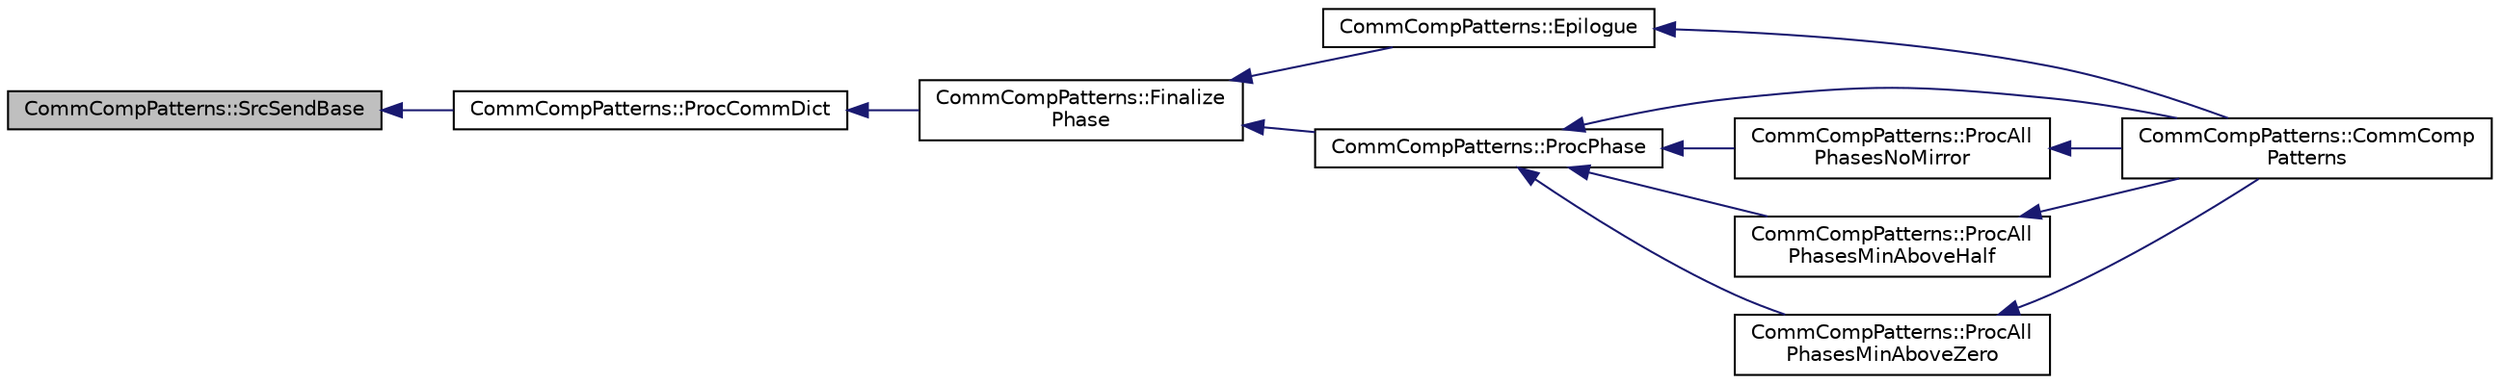 digraph "CommCompPatterns::SrcSendBase"
{
 // INTERACTIVE_SVG=YES
  edge [fontname="Helvetica",fontsize="10",labelfontname="Helvetica",labelfontsize="10"];
  node [fontname="Helvetica",fontsize="10",shape=record];
  rankdir="LR";
  Node141 [label="CommCompPatterns::SrcSendBase",height=0.2,width=0.4,color="black", fillcolor="grey75", style="filled", fontcolor="black"];
  Node141 -> Node142 [dir="back",color="midnightblue",fontsize="10",style="solid",fontname="Helvetica"];
  Node142 [label="CommCompPatterns::ProcCommDict",height=0.2,width=0.4,color="black", fillcolor="white", style="filled",URL="$classCommCompPatterns.html#adf0e62cb8f5b4272cb9acb9c74e7ade6",tooltip="Process one element/iterator of CommDict. "];
  Node142 -> Node143 [dir="back",color="midnightblue",fontsize="10",style="solid",fontname="Helvetica"];
  Node143 [label="CommCompPatterns::Finalize\lPhase",height=0.2,width=0.4,color="black", fillcolor="white", style="filled",URL="$classCommCompPatterns.html#ad8142dd9236304fd8ac25dc6a2514a05",tooltip="Code executed after each phase. "];
  Node143 -> Node144 [dir="back",color="midnightblue",fontsize="10",style="solid",fontname="Helvetica"];
  Node144 [label="CommCompPatterns::Epilogue",height=0.2,width=0.4,color="black", fillcolor="white", style="filled",URL="$classCommCompPatterns.html#aec8d5bda82fed00956cd7009820e5439",tooltip="Code executed at the end of the constructor. "];
  Node144 -> Node145 [dir="back",color="midnightblue",fontsize="10",style="solid",fontname="Helvetica"];
  Node145 [label="CommCompPatterns::CommComp\lPatterns",height=0.2,width=0.4,color="black", fillcolor="white", style="filled",URL="$classCommCompPatterns.html#aeab3ee34a4bc59364ebfebb0d1a8277b",tooltip="Construct and fill all the buffers in a CommCompPatterns object. "];
  Node143 -> Node146 [dir="back",color="midnightblue",fontsize="10",style="solid",fontname="Helvetica"];
  Node146 [label="CommCompPatterns::ProcPhase",height=0.2,width=0.4,color="black", fillcolor="white", style="filled",URL="$classCommCompPatterns.html#a2f7400085165a143330af2d57a3973f3",tooltip="Generate one phase. "];
  Node146 -> Node145 [dir="back",color="midnightblue",fontsize="10",style="solid",fontname="Helvetica"];
  Node146 -> Node147 [dir="back",color="midnightblue",fontsize="10",style="solid",fontname="Helvetica"];
  Node147 [label="CommCompPatterns::ProcAll\lPhasesNoMirror",height=0.2,width=0.4,color="black", fillcolor="white", style="filled",URL="$classCommCompPatterns.html#a614c8e8e0ad910fd4360004df278e7fa",tooltip="Process all phases: without any mirroring. "];
  Node147 -> Node145 [dir="back",color="midnightblue",fontsize="10",style="solid",fontname="Helvetica"];
  Node146 -> Node148 [dir="back",color="midnightblue",fontsize="10",style="solid",fontname="Helvetica"];
  Node148 [label="CommCompPatterns::ProcAll\lPhasesMinAboveHalf",height=0.2,width=0.4,color="black", fillcolor="white", style="filled",URL="$classCommCompPatterns.html#a023a495de3fa6fcf9c40ff6dd298fcbd",tooltip="Process all phases: mirror after min_level is above the half. "];
  Node148 -> Node145 [dir="back",color="midnightblue",fontsize="10",style="solid",fontname="Helvetica"];
  Node146 -> Node149 [dir="back",color="midnightblue",fontsize="10",style="solid",fontname="Helvetica"];
  Node149 [label="CommCompPatterns::ProcAll\lPhasesMinAboveZero",height=0.2,width=0.4,color="black", fillcolor="white", style="filled",URL="$classCommCompPatterns.html#a163e416673b4e19d15636c63dbb8ab43",tooltip="Process all phases: mirror after min_level is above 0. "];
  Node149 -> Node145 [dir="back",color="midnightblue",fontsize="10",style="solid",fontname="Helvetica"];
}
